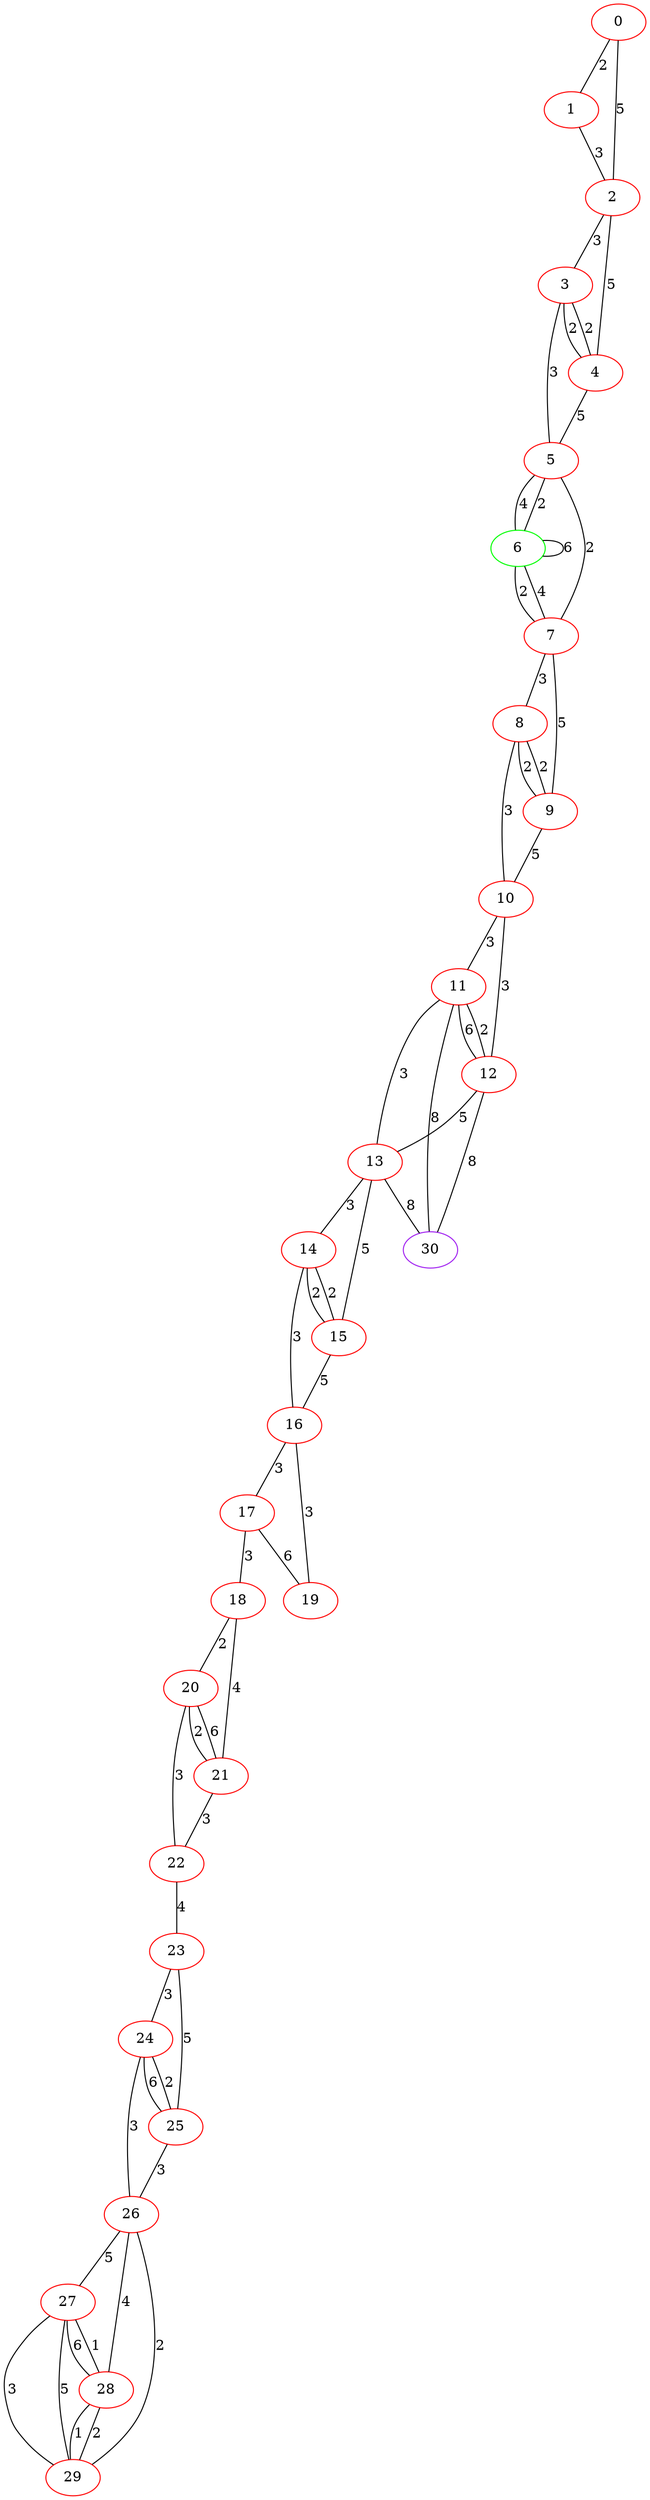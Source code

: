 graph "" {
0 [color=red, weight=1];
1 [color=red, weight=1];
2 [color=red, weight=1];
3 [color=red, weight=1];
4 [color=red, weight=1];
5 [color=red, weight=1];
6 [color=green, weight=2];
7 [color=red, weight=1];
8 [color=red, weight=1];
9 [color=red, weight=1];
10 [color=red, weight=1];
11 [color=red, weight=1];
12 [color=red, weight=1];
13 [color=red, weight=1];
14 [color=red, weight=1];
15 [color=red, weight=1];
16 [color=red, weight=1];
17 [color=red, weight=1];
18 [color=red, weight=1];
19 [color=red, weight=1];
20 [color=red, weight=1];
21 [color=red, weight=1];
22 [color=red, weight=1];
23 [color=red, weight=1];
24 [color=red, weight=1];
25 [color=red, weight=1];
26 [color=red, weight=1];
27 [color=red, weight=1];
28 [color=red, weight=1];
29 [color=red, weight=1];
30 [color=purple, weight=4];
0 -- 1  [key=0, label=2];
0 -- 2  [key=0, label=5];
1 -- 2  [key=0, label=3];
2 -- 3  [key=0, label=3];
2 -- 4  [key=0, label=5];
3 -- 4  [key=0, label=2];
3 -- 4  [key=1, label=2];
3 -- 5  [key=0, label=3];
4 -- 5  [key=0, label=5];
5 -- 6  [key=0, label=2];
5 -- 6  [key=1, label=4];
5 -- 7  [key=0, label=2];
6 -- 6  [key=0, label=6];
6 -- 7  [key=0, label=4];
6 -- 7  [key=1, label=2];
7 -- 8  [key=0, label=3];
7 -- 9  [key=0, label=5];
8 -- 9  [key=0, label=2];
8 -- 9  [key=1, label=2];
8 -- 10  [key=0, label=3];
9 -- 10  [key=0, label=5];
10 -- 11  [key=0, label=3];
10 -- 12  [key=0, label=3];
11 -- 12  [key=0, label=6];
11 -- 12  [key=1, label=2];
11 -- 13  [key=0, label=3];
11 -- 30  [key=0, label=8];
12 -- 13  [key=0, label=5];
12 -- 30  [key=0, label=8];
13 -- 30  [key=0, label=8];
13 -- 14  [key=0, label=3];
13 -- 15  [key=0, label=5];
14 -- 16  [key=0, label=3];
14 -- 15  [key=0, label=2];
14 -- 15  [key=1, label=2];
15 -- 16  [key=0, label=5];
16 -- 17  [key=0, label=3];
16 -- 19  [key=0, label=3];
17 -- 18  [key=0, label=3];
17 -- 19  [key=0, label=6];
18 -- 20  [key=0, label=2];
18 -- 21  [key=0, label=4];
20 -- 21  [key=0, label=6];
20 -- 21  [key=1, label=2];
20 -- 22  [key=0, label=3];
21 -- 22  [key=0, label=3];
22 -- 23  [key=0, label=4];
23 -- 24  [key=0, label=3];
23 -- 25  [key=0, label=5];
24 -- 25  [key=0, label=2];
24 -- 25  [key=1, label=6];
24 -- 26  [key=0, label=3];
25 -- 26  [key=0, label=3];
26 -- 27  [key=0, label=5];
26 -- 28  [key=0, label=4];
26 -- 29  [key=0, label=2];
27 -- 28  [key=0, label=1];
27 -- 28  [key=1, label=6];
27 -- 29  [key=0, label=3];
27 -- 29  [key=1, label=5];
28 -- 29  [key=0, label=2];
28 -- 29  [key=1, label=1];
}
